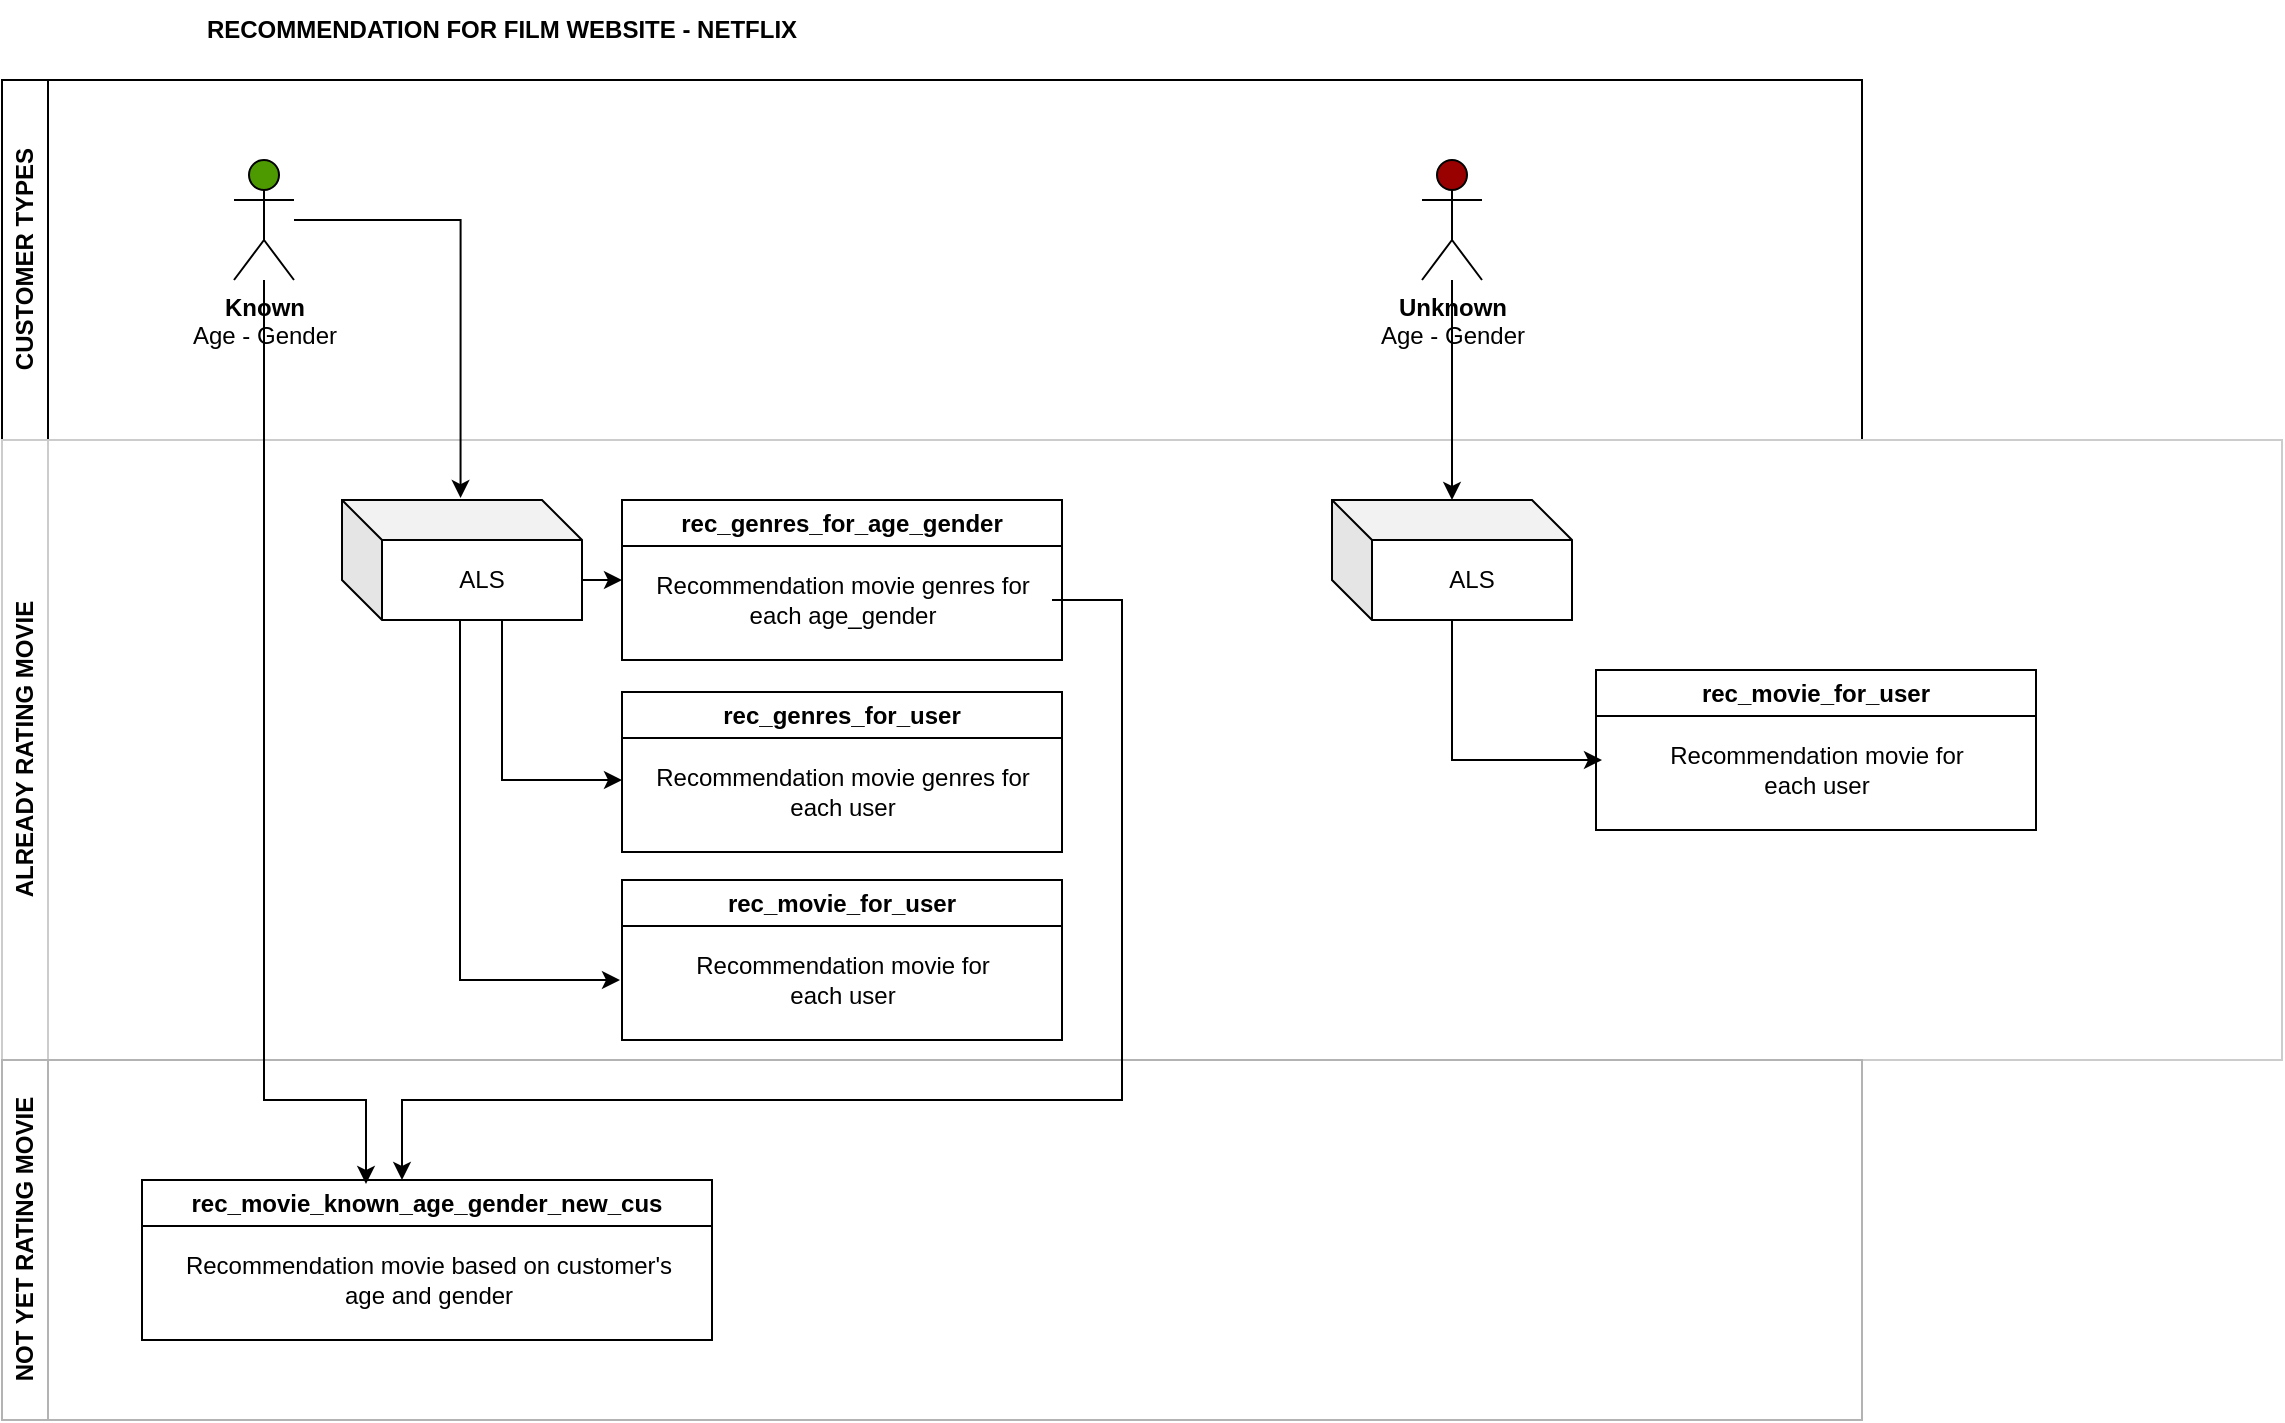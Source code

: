 <mxfile version="21.3.4" type="device">
  <diagram name="Trang-1" id="EjUWg-JAnZk1NTx3OTeu">
    <mxGraphModel dx="832" dy="621" grid="1" gridSize="10" guides="1" tooltips="1" connect="0" arrows="1" fold="1" page="1" pageScale="1" pageWidth="827" pageHeight="1169" math="0" shadow="0">
      <root>
        <mxCell id="0" />
        <mxCell id="1" parent="0" />
        <mxCell id="YMXXyqDsm919RmDW1V8n-12" value="CUSTOMER TYPES" style="swimlane;horizontal=0;whiteSpace=wrap;html=1;" vertex="1" parent="1">
          <mxGeometry x="30" y="320" width="930" height="180" as="geometry" />
        </mxCell>
        <mxCell id="YMXXyqDsm919RmDW1V8n-5" value="&lt;b&gt;Known&lt;br&gt;&lt;/b&gt;Age - Gender" style="shape=umlActor;verticalLabelPosition=bottom;verticalAlign=top;html=1;outlineConnect=0;fillColor=#4D9900;" vertex="1" parent="YMXXyqDsm919RmDW1V8n-12">
          <mxGeometry x="116" y="40" width="30" height="60" as="geometry" />
        </mxCell>
        <mxCell id="YMXXyqDsm919RmDW1V8n-8" value="&lt;b&gt;Unknown&lt;/b&gt; &lt;br&gt;Age - Gender" style="shape=umlActor;verticalLabelPosition=bottom;verticalAlign=top;html=1;outlineConnect=0;fillColor=#990000;" vertex="1" parent="YMXXyqDsm919RmDW1V8n-12">
          <mxGeometry x="710" y="40" width="30" height="60" as="geometry" />
        </mxCell>
        <mxCell id="YMXXyqDsm919RmDW1V8n-13" value="ALREADY RATING MOVIE" style="swimlane;horizontal=0;whiteSpace=wrap;html=1;strokeColor=#CCCCCC;" vertex="1" parent="1">
          <mxGeometry x="30" y="500" width="1140" height="310" as="geometry" />
        </mxCell>
        <mxCell id="YMXXyqDsm919RmDW1V8n-27" style="edgeStyle=orthogonalEdgeStyle;rounded=0;orthogonalLoop=1;jettySize=auto;html=1;exitX=0;exitY=0;exitDx=120.0;exitDy=40;exitPerimeter=0;entryX=0;entryY=0.5;entryDx=0;entryDy=0;" edge="1" parent="YMXXyqDsm919RmDW1V8n-13" source="YMXXyqDsm919RmDW1V8n-17" target="YMXXyqDsm919RmDW1V8n-26">
          <mxGeometry relative="1" as="geometry" />
        </mxCell>
        <mxCell id="YMXXyqDsm919RmDW1V8n-34" value="" style="edgeStyle=orthogonalEdgeStyle;rounded=0;orthogonalLoop=1;jettySize=auto;html=1;" edge="1" parent="YMXXyqDsm919RmDW1V8n-13" source="YMXXyqDsm919RmDW1V8n-17">
          <mxGeometry relative="1" as="geometry">
            <mxPoint x="310" y="170" as="targetPoint" />
            <Array as="points">
              <mxPoint x="250" y="170" />
            </Array>
          </mxGeometry>
        </mxCell>
        <mxCell id="YMXXyqDsm919RmDW1V8n-42" value="" style="edgeStyle=orthogonalEdgeStyle;rounded=0;orthogonalLoop=1;jettySize=auto;html=1;" edge="1" parent="YMXXyqDsm919RmDW1V8n-13" source="YMXXyqDsm919RmDW1V8n-17">
          <mxGeometry relative="1" as="geometry">
            <mxPoint x="309" y="270" as="targetPoint" />
            <Array as="points">
              <mxPoint x="229" y="270" />
            </Array>
          </mxGeometry>
        </mxCell>
        <mxCell id="YMXXyqDsm919RmDW1V8n-17" value="ALS" style="shape=cube;whiteSpace=wrap;html=1;boundedLbl=1;backgroundOutline=1;darkOpacity=0.05;darkOpacity2=0.1;" vertex="1" parent="YMXXyqDsm919RmDW1V8n-13">
          <mxGeometry x="170" y="30" width="120" height="60" as="geometry" />
        </mxCell>
        <mxCell id="YMXXyqDsm919RmDW1V8n-26" value="rec_genres_for_age_gender" style="swimlane;whiteSpace=wrap;html=1;" vertex="1" parent="YMXXyqDsm919RmDW1V8n-13">
          <mxGeometry x="310" y="30" width="220" height="80" as="geometry" />
        </mxCell>
        <mxCell id="YMXXyqDsm919RmDW1V8n-28" value="Recommendation movie genres for &lt;br&gt;each age_gender" style="text;html=1;align=center;verticalAlign=middle;resizable=0;points=[];autosize=1;strokeColor=none;fillColor=none;" vertex="1" parent="YMXXyqDsm919RmDW1V8n-26">
          <mxGeometry x="5" y="30" width="210" height="40" as="geometry" />
        </mxCell>
        <mxCell id="YMXXyqDsm919RmDW1V8n-30" value="rec_genres_for_user" style="swimlane;whiteSpace=wrap;html=1;" vertex="1" parent="YMXXyqDsm919RmDW1V8n-13">
          <mxGeometry x="310" y="126" width="220" height="80" as="geometry" />
        </mxCell>
        <mxCell id="YMXXyqDsm919RmDW1V8n-31" value="Recommendation movie genres for &lt;br&gt;each user" style="text;html=1;align=center;verticalAlign=middle;resizable=0;points=[];autosize=1;strokeColor=none;fillColor=none;" vertex="1" parent="YMXXyqDsm919RmDW1V8n-30">
          <mxGeometry x="5" y="30" width="210" height="40" as="geometry" />
        </mxCell>
        <mxCell id="YMXXyqDsm919RmDW1V8n-39" value="rec_movie_for_user" style="swimlane;whiteSpace=wrap;html=1;" vertex="1" parent="YMXXyqDsm919RmDW1V8n-13">
          <mxGeometry x="310" y="220" width="220" height="80" as="geometry" />
        </mxCell>
        <mxCell id="YMXXyqDsm919RmDW1V8n-40" value="Recommendation movie for &lt;br&gt;each user" style="text;html=1;align=center;verticalAlign=middle;resizable=0;points=[];autosize=1;strokeColor=none;fillColor=none;" vertex="1" parent="YMXXyqDsm919RmDW1V8n-39">
          <mxGeometry x="25" y="30" width="170" height="40" as="geometry" />
        </mxCell>
        <mxCell id="YMXXyqDsm919RmDW1V8n-64" value="rec_movie_for_user" style="swimlane;whiteSpace=wrap;html=1;" vertex="1" parent="YMXXyqDsm919RmDW1V8n-13">
          <mxGeometry x="797" y="115" width="220" height="80" as="geometry" />
        </mxCell>
        <mxCell id="YMXXyqDsm919RmDW1V8n-65" value="Recommendation movie for &lt;br&gt;each user" style="text;html=1;align=center;verticalAlign=middle;resizable=0;points=[];autosize=1;strokeColor=none;fillColor=none;" vertex="1" parent="YMXXyqDsm919RmDW1V8n-64">
          <mxGeometry x="25" y="30" width="170" height="40" as="geometry" />
        </mxCell>
        <mxCell id="YMXXyqDsm919RmDW1V8n-69" value="" style="edgeStyle=orthogonalEdgeStyle;rounded=0;orthogonalLoop=1;jettySize=auto;html=1;" edge="1" parent="YMXXyqDsm919RmDW1V8n-13" source="YMXXyqDsm919RmDW1V8n-59">
          <mxGeometry relative="1" as="geometry">
            <mxPoint x="800" y="160" as="targetPoint" />
            <Array as="points">
              <mxPoint x="725" y="160" />
            </Array>
          </mxGeometry>
        </mxCell>
        <mxCell id="YMXXyqDsm919RmDW1V8n-59" value="ALS" style="shape=cube;whiteSpace=wrap;html=1;boundedLbl=1;backgroundOutline=1;darkOpacity=0.05;darkOpacity2=0.1;" vertex="1" parent="YMXXyqDsm919RmDW1V8n-13">
          <mxGeometry x="665" y="30" width="120" height="60" as="geometry" />
        </mxCell>
        <mxCell id="YMXXyqDsm919RmDW1V8n-14" value="NOT YET RATING MOVIE" style="swimlane;horizontal=0;whiteSpace=wrap;html=1;strokeColor=#B3B3B3;" vertex="1" parent="1">
          <mxGeometry x="30" y="810" width="930" height="180" as="geometry" />
        </mxCell>
        <mxCell id="YMXXyqDsm919RmDW1V8n-47" value="rec_movie_known_age_gender_new_cus" style="swimlane;whiteSpace=wrap;html=1;" vertex="1" parent="YMXXyqDsm919RmDW1V8n-14">
          <mxGeometry x="70" y="60" width="285" height="80" as="geometry" />
        </mxCell>
        <mxCell id="YMXXyqDsm919RmDW1V8n-48" value="Recommendation movie based on customer&#39;s&lt;br&gt;age and gender" style="text;html=1;align=center;verticalAlign=middle;resizable=0;points=[];autosize=1;strokeColor=none;fillColor=none;" vertex="1" parent="YMXXyqDsm919RmDW1V8n-14">
          <mxGeometry x="77.5" y="90" width="270" height="40" as="geometry" />
        </mxCell>
        <mxCell id="YMXXyqDsm919RmDW1V8n-37" value="" style="edgeStyle=orthogonalEdgeStyle;rounded=0;orthogonalLoop=1;jettySize=auto;html=1;entryX=0.494;entryY=-0.016;entryDx=0;entryDy=0;entryPerimeter=0;" edge="1" parent="1" source="YMXXyqDsm919RmDW1V8n-5" target="YMXXyqDsm919RmDW1V8n-17">
          <mxGeometry relative="1" as="geometry">
            <mxPoint x="250" y="520" as="targetPoint" />
          </mxGeometry>
        </mxCell>
        <mxCell id="YMXXyqDsm919RmDW1V8n-38" value="RECOMMENDATION FOR FILM WEBSITE - NETFLIX" style="text;html=1;strokeColor=none;fillColor=none;align=center;verticalAlign=middle;whiteSpace=wrap;rounded=0;fontStyle=1" vertex="1" parent="1">
          <mxGeometry x="130" y="280" width="300" height="30" as="geometry" />
        </mxCell>
        <mxCell id="YMXXyqDsm919RmDW1V8n-51" value="" style="edgeStyle=orthogonalEdgeStyle;rounded=0;orthogonalLoop=1;jettySize=auto;html=1;" edge="1" parent="1" source="YMXXyqDsm919RmDW1V8n-5">
          <mxGeometry relative="1" as="geometry">
            <mxPoint x="212" y="872" as="targetPoint" />
            <Array as="points">
              <mxPoint x="161" y="830" />
              <mxPoint x="212" y="830" />
            </Array>
          </mxGeometry>
        </mxCell>
        <mxCell id="YMXXyqDsm919RmDW1V8n-53" value="" style="edgeStyle=orthogonalEdgeStyle;rounded=0;orthogonalLoop=1;jettySize=auto;html=1;" edge="1" parent="1" source="YMXXyqDsm919RmDW1V8n-28" target="YMXXyqDsm919RmDW1V8n-47">
          <mxGeometry relative="1" as="geometry">
            <mxPoint x="680" y="580" as="targetPoint" />
            <Array as="points">
              <mxPoint x="590" y="580" />
              <mxPoint x="590" y="830" />
              <mxPoint x="230" y="830" />
            </Array>
          </mxGeometry>
        </mxCell>
        <mxCell id="YMXXyqDsm919RmDW1V8n-66" value="" style="edgeStyle=orthogonalEdgeStyle;rounded=0;orthogonalLoop=1;jettySize=auto;html=1;" edge="1" parent="1" source="YMXXyqDsm919RmDW1V8n-8" target="YMXXyqDsm919RmDW1V8n-59">
          <mxGeometry relative="1" as="geometry" />
        </mxCell>
      </root>
    </mxGraphModel>
  </diagram>
</mxfile>
